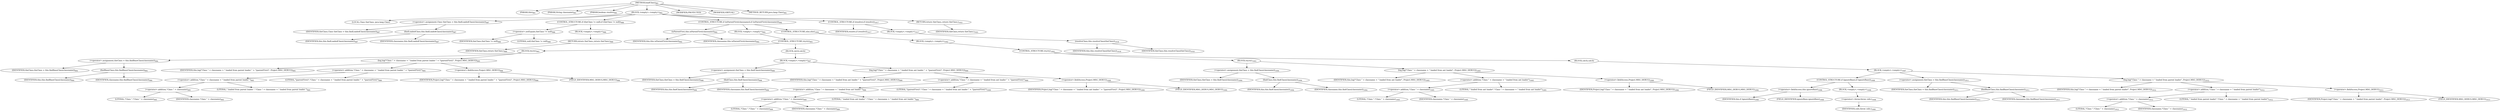 digraph "loadClass" {  
"1688" [label = <(METHOD,loadClass)<SUB>981</SUB>> ]
"104" [label = <(PARAM,this)<SUB>981</SUB>> ]
"1689" [label = <(PARAM,String classname)<SUB>981</SUB>> ]
"1690" [label = <(PARAM,boolean resolve)<SUB>981</SUB>> ]
"1691" [label = <(BLOCK,&lt;empty&gt;,&lt;empty&gt;)<SUB>982</SUB>> ]
"1692" [label = <(LOCAL,Class theClass: java.lang.Class)> ]
"1693" [label = <(&lt;operator&gt;.assignment,Class theClass = this.findLoadedClass(classname))<SUB>987</SUB>> ]
"1694" [label = <(IDENTIFIER,theClass,Class theClass = this.findLoadedClass(classname))<SUB>987</SUB>> ]
"1695" [label = <(findLoadedClass,this.findLoadedClass(classname))<SUB>987</SUB>> ]
"103" [label = <(IDENTIFIER,this,this.findLoadedClass(classname))<SUB>987</SUB>> ]
"1696" [label = <(IDENTIFIER,classname,this.findLoadedClass(classname))<SUB>987</SUB>> ]
"1697" [label = <(CONTROL_STRUCTURE,if (theClass != null),if (theClass != null))<SUB>988</SUB>> ]
"1698" [label = <(&lt;operator&gt;.notEquals,theClass != null)<SUB>988</SUB>> ]
"1699" [label = <(IDENTIFIER,theClass,theClass != null)<SUB>988</SUB>> ]
"1700" [label = <(LITERAL,null,theClass != null)<SUB>988</SUB>> ]
"1701" [label = <(BLOCK,&lt;empty&gt;,&lt;empty&gt;)<SUB>988</SUB>> ]
"1702" [label = <(RETURN,return theClass;,return theClass;)<SUB>989</SUB>> ]
"1703" [label = <(IDENTIFIER,theClass,return theClass;)<SUB>989</SUB>> ]
"1704" [label = <(CONTROL_STRUCTURE,if (isParentFirst(classname)),if (isParentFirst(classname)))<SUB>992</SUB>> ]
"1705" [label = <(isParentFirst,this.isParentFirst(classname))<SUB>992</SUB>> ]
"105" [label = <(IDENTIFIER,this,this.isParentFirst(classname))<SUB>992</SUB>> ]
"1706" [label = <(IDENTIFIER,classname,this.isParentFirst(classname))<SUB>992</SUB>> ]
"1707" [label = <(BLOCK,&lt;empty&gt;,&lt;empty&gt;)<SUB>992</SUB>> ]
"1708" [label = <(CONTROL_STRUCTURE,try,try)<SUB>993</SUB>> ]
"1709" [label = <(BLOCK,try,try)<SUB>993</SUB>> ]
"1710" [label = <(&lt;operator&gt;.assignment,theClass = this.findBaseClass(classname))<SUB>994</SUB>> ]
"1711" [label = <(IDENTIFIER,theClass,theClass = this.findBaseClass(classname))<SUB>994</SUB>> ]
"1712" [label = <(findBaseClass,this.findBaseClass(classname))<SUB>994</SUB>> ]
"106" [label = <(IDENTIFIER,this,this.findBaseClass(classname))<SUB>994</SUB>> ]
"1713" [label = <(IDENTIFIER,classname,this.findBaseClass(classname))<SUB>994</SUB>> ]
"1714" [label = <(log,log(&quot;Class &quot; + classname + &quot; loaded from parent loader &quot; + &quot;(parentFirst)&quot;, Project.MSG_DEBUG))<SUB>995</SUB>> ]
"107" [label = <(IDENTIFIER,this,log(&quot;Class &quot; + classname + &quot; loaded from parent loader &quot; + &quot;(parentFirst)&quot;, Project.MSG_DEBUG))<SUB>995</SUB>> ]
"1715" [label = <(&lt;operator&gt;.addition,&quot;Class &quot; + classname + &quot; loaded from parent loader &quot; + &quot;(parentFirst)&quot;)<SUB>995</SUB>> ]
"1716" [label = <(&lt;operator&gt;.addition,&quot;Class &quot; + classname + &quot; loaded from parent loader &quot;)<SUB>995</SUB>> ]
"1717" [label = <(&lt;operator&gt;.addition,&quot;Class &quot; + classname)<SUB>995</SUB>> ]
"1718" [label = <(LITERAL,&quot;Class &quot;,&quot;Class &quot; + classname)<SUB>995</SUB>> ]
"1719" [label = <(IDENTIFIER,classname,&quot;Class &quot; + classname)<SUB>995</SUB>> ]
"1720" [label = <(LITERAL,&quot; loaded from parent loader &quot;,&quot;Class &quot; + classname + &quot; loaded from parent loader &quot;)<SUB>995</SUB>> ]
"1721" [label = <(LITERAL,&quot;(parentFirst)&quot;,&quot;Class &quot; + classname + &quot; loaded from parent loader &quot; + &quot;(parentFirst)&quot;)<SUB>996</SUB>> ]
"1722" [label = <(&lt;operator&gt;.fieldAccess,Project.MSG_DEBUG)<SUB>996</SUB>> ]
"1723" [label = <(IDENTIFIER,Project,log(&quot;Class &quot; + classname + &quot; loaded from parent loader &quot; + &quot;(parentFirst)&quot;, Project.MSG_DEBUG))<SUB>996</SUB>> ]
"1724" [label = <(FIELD_IDENTIFIER,MSG_DEBUG,MSG_DEBUG)<SUB>996</SUB>> ]
"1725" [label = <(BLOCK,catch,catch)> ]
"1726" [label = <(BLOCK,&lt;empty&gt;,&lt;empty&gt;)<SUB>997</SUB>> ]
"1727" [label = <(&lt;operator&gt;.assignment,theClass = this.findClass(classname))<SUB>998</SUB>> ]
"1728" [label = <(IDENTIFIER,theClass,theClass = this.findClass(classname))<SUB>998</SUB>> ]
"1729" [label = <(findClass,this.findClass(classname))<SUB>998</SUB>> ]
"108" [label = <(IDENTIFIER,this,this.findClass(classname))<SUB>998</SUB>> ]
"1730" [label = <(IDENTIFIER,classname,this.findClass(classname))<SUB>998</SUB>> ]
"1731" [label = <(log,log(&quot;Class &quot; + classname + &quot; loaded from ant loader &quot; + &quot;(parentFirst)&quot;, Project.MSG_DEBUG))<SUB>999</SUB>> ]
"109" [label = <(IDENTIFIER,this,log(&quot;Class &quot; + classname + &quot; loaded from ant loader &quot; + &quot;(parentFirst)&quot;, Project.MSG_DEBUG))<SUB>999</SUB>> ]
"1732" [label = <(&lt;operator&gt;.addition,&quot;Class &quot; + classname + &quot; loaded from ant loader &quot; + &quot;(parentFirst)&quot;)<SUB>999</SUB>> ]
"1733" [label = <(&lt;operator&gt;.addition,&quot;Class &quot; + classname + &quot; loaded from ant loader &quot;)<SUB>999</SUB>> ]
"1734" [label = <(&lt;operator&gt;.addition,&quot;Class &quot; + classname)<SUB>999</SUB>> ]
"1735" [label = <(LITERAL,&quot;Class &quot;,&quot;Class &quot; + classname)<SUB>999</SUB>> ]
"1736" [label = <(IDENTIFIER,classname,&quot;Class &quot; + classname)<SUB>999</SUB>> ]
"1737" [label = <(LITERAL,&quot; loaded from ant loader &quot;,&quot;Class &quot; + classname + &quot; loaded from ant loader &quot;)<SUB>999</SUB>> ]
"1738" [label = <(LITERAL,&quot;(parentFirst)&quot;,&quot;Class &quot; + classname + &quot; loaded from ant loader &quot; + &quot;(parentFirst)&quot;)<SUB>1000</SUB>> ]
"1739" [label = <(&lt;operator&gt;.fieldAccess,Project.MSG_DEBUG)<SUB>1000</SUB>> ]
"1740" [label = <(IDENTIFIER,Project,log(&quot;Class &quot; + classname + &quot; loaded from ant loader &quot; + &quot;(parentFirst)&quot;, Project.MSG_DEBUG))<SUB>1000</SUB>> ]
"1741" [label = <(FIELD_IDENTIFIER,MSG_DEBUG,MSG_DEBUG)<SUB>1000</SUB>> ]
"1742" [label = <(CONTROL_STRUCTURE,else,else)<SUB>1002</SUB>> ]
"1743" [label = <(BLOCK,&lt;empty&gt;,&lt;empty&gt;)<SUB>1002</SUB>> ]
"1744" [label = <(CONTROL_STRUCTURE,try,try)<SUB>1003</SUB>> ]
"1745" [label = <(BLOCK,try,try)<SUB>1003</SUB>> ]
"1746" [label = <(&lt;operator&gt;.assignment,theClass = this.findClass(classname))<SUB>1004</SUB>> ]
"1747" [label = <(IDENTIFIER,theClass,theClass = this.findClass(classname))<SUB>1004</SUB>> ]
"1748" [label = <(findClass,this.findClass(classname))<SUB>1004</SUB>> ]
"110" [label = <(IDENTIFIER,this,this.findClass(classname))<SUB>1004</SUB>> ]
"1749" [label = <(IDENTIFIER,classname,this.findClass(classname))<SUB>1004</SUB>> ]
"1750" [label = <(log,log(&quot;Class &quot; + classname + &quot; loaded from ant loader&quot;, Project.MSG_DEBUG))<SUB>1005</SUB>> ]
"111" [label = <(IDENTIFIER,this,log(&quot;Class &quot; + classname + &quot; loaded from ant loader&quot;, Project.MSG_DEBUG))<SUB>1005</SUB>> ]
"1751" [label = <(&lt;operator&gt;.addition,&quot;Class &quot; + classname + &quot; loaded from ant loader&quot;)<SUB>1005</SUB>> ]
"1752" [label = <(&lt;operator&gt;.addition,&quot;Class &quot; + classname)<SUB>1005</SUB>> ]
"1753" [label = <(LITERAL,&quot;Class &quot;,&quot;Class &quot; + classname)<SUB>1005</SUB>> ]
"1754" [label = <(IDENTIFIER,classname,&quot;Class &quot; + classname)<SUB>1005</SUB>> ]
"1755" [label = <(LITERAL,&quot; loaded from ant loader&quot;,&quot;Class &quot; + classname + &quot; loaded from ant loader&quot;)<SUB>1005</SUB>> ]
"1756" [label = <(&lt;operator&gt;.fieldAccess,Project.MSG_DEBUG)<SUB>1006</SUB>> ]
"1757" [label = <(IDENTIFIER,Project,log(&quot;Class &quot; + classname + &quot; loaded from ant loader&quot;, Project.MSG_DEBUG))<SUB>1006</SUB>> ]
"1758" [label = <(FIELD_IDENTIFIER,MSG_DEBUG,MSG_DEBUG)<SUB>1006</SUB>> ]
"1759" [label = <(BLOCK,catch,catch)> ]
"1760" [label = <(BLOCK,&lt;empty&gt;,&lt;empty&gt;)<SUB>1007</SUB>> ]
"1761" [label = <(CONTROL_STRUCTURE,if (ignoreBase),if (ignoreBase))<SUB>1008</SUB>> ]
"1762" [label = <(&lt;operator&gt;.fieldAccess,this.ignoreBase)<SUB>1008</SUB>> ]
"1763" [label = <(IDENTIFIER,this,if (ignoreBase))<SUB>1008</SUB>> ]
"1764" [label = <(FIELD_IDENTIFIER,ignoreBase,ignoreBase)<SUB>1008</SUB>> ]
"1765" [label = <(BLOCK,&lt;empty&gt;,&lt;empty&gt;)<SUB>1008</SUB>> ]
"1766" [label = <(&lt;operator&gt;.throw,throw cnfe;)<SUB>1009</SUB>> ]
"1767" [label = <(IDENTIFIER,cnfe,throw cnfe;)<SUB>1009</SUB>> ]
"1768" [label = <(&lt;operator&gt;.assignment,theClass = this.findBaseClass(classname))<SUB>1011</SUB>> ]
"1769" [label = <(IDENTIFIER,theClass,theClass = this.findBaseClass(classname))<SUB>1011</SUB>> ]
"1770" [label = <(findBaseClass,this.findBaseClass(classname))<SUB>1011</SUB>> ]
"112" [label = <(IDENTIFIER,this,this.findBaseClass(classname))<SUB>1011</SUB>> ]
"1771" [label = <(IDENTIFIER,classname,this.findBaseClass(classname))<SUB>1011</SUB>> ]
"1772" [label = <(log,log(&quot;Class &quot; + classname + &quot; loaded from parent loader&quot;, Project.MSG_DEBUG))<SUB>1012</SUB>> ]
"113" [label = <(IDENTIFIER,this,log(&quot;Class &quot; + classname + &quot; loaded from parent loader&quot;, Project.MSG_DEBUG))<SUB>1012</SUB>> ]
"1773" [label = <(&lt;operator&gt;.addition,&quot;Class &quot; + classname + &quot; loaded from parent loader&quot;)<SUB>1012</SUB>> ]
"1774" [label = <(&lt;operator&gt;.addition,&quot;Class &quot; + classname)<SUB>1012</SUB>> ]
"1775" [label = <(LITERAL,&quot;Class &quot;,&quot;Class &quot; + classname)<SUB>1012</SUB>> ]
"1776" [label = <(IDENTIFIER,classname,&quot;Class &quot; + classname)<SUB>1012</SUB>> ]
"1777" [label = <(LITERAL,&quot; loaded from parent loader&quot;,&quot;Class &quot; + classname + &quot; loaded from parent loader&quot;)<SUB>1012</SUB>> ]
"1778" [label = <(&lt;operator&gt;.fieldAccess,Project.MSG_DEBUG)<SUB>1013</SUB>> ]
"1779" [label = <(IDENTIFIER,Project,log(&quot;Class &quot; + classname + &quot; loaded from parent loader&quot;, Project.MSG_DEBUG))<SUB>1013</SUB>> ]
"1780" [label = <(FIELD_IDENTIFIER,MSG_DEBUG,MSG_DEBUG)<SUB>1013</SUB>> ]
"1781" [label = <(CONTROL_STRUCTURE,if (resolve),if (resolve))<SUB>1017</SUB>> ]
"1782" [label = <(IDENTIFIER,resolve,if (resolve))<SUB>1017</SUB>> ]
"1783" [label = <(BLOCK,&lt;empty&gt;,&lt;empty&gt;)<SUB>1017</SUB>> ]
"1784" [label = <(resolveClass,this.resolveClass(theClass))<SUB>1018</SUB>> ]
"114" [label = <(IDENTIFIER,this,this.resolveClass(theClass))<SUB>1018</SUB>> ]
"1785" [label = <(IDENTIFIER,theClass,this.resolveClass(theClass))<SUB>1018</SUB>> ]
"1786" [label = <(RETURN,return theClass;,return theClass;)<SUB>1021</SUB>> ]
"1787" [label = <(IDENTIFIER,theClass,return theClass;)<SUB>1021</SUB>> ]
"1788" [label = <(MODIFIER,PROTECTED)> ]
"1789" [label = <(MODIFIER,VIRTUAL)> ]
"1790" [label = <(METHOD_RETURN,java.lang.Class)<SUB>981</SUB>> ]
  "1688" -> "104" 
  "1688" -> "1689" 
  "1688" -> "1690" 
  "1688" -> "1691" 
  "1688" -> "1788" 
  "1688" -> "1789" 
  "1688" -> "1790" 
  "1691" -> "1692" 
  "1691" -> "1693" 
  "1691" -> "1697" 
  "1691" -> "1704" 
  "1691" -> "1781" 
  "1691" -> "1786" 
  "1693" -> "1694" 
  "1693" -> "1695" 
  "1695" -> "103" 
  "1695" -> "1696" 
  "1697" -> "1698" 
  "1697" -> "1701" 
  "1698" -> "1699" 
  "1698" -> "1700" 
  "1701" -> "1702" 
  "1702" -> "1703" 
  "1704" -> "1705" 
  "1704" -> "1707" 
  "1704" -> "1742" 
  "1705" -> "105" 
  "1705" -> "1706" 
  "1707" -> "1708" 
  "1708" -> "1709" 
  "1708" -> "1725" 
  "1709" -> "1710" 
  "1709" -> "1714" 
  "1710" -> "1711" 
  "1710" -> "1712" 
  "1712" -> "106" 
  "1712" -> "1713" 
  "1714" -> "107" 
  "1714" -> "1715" 
  "1714" -> "1722" 
  "1715" -> "1716" 
  "1715" -> "1721" 
  "1716" -> "1717" 
  "1716" -> "1720" 
  "1717" -> "1718" 
  "1717" -> "1719" 
  "1722" -> "1723" 
  "1722" -> "1724" 
  "1725" -> "1726" 
  "1726" -> "1727" 
  "1726" -> "1731" 
  "1727" -> "1728" 
  "1727" -> "1729" 
  "1729" -> "108" 
  "1729" -> "1730" 
  "1731" -> "109" 
  "1731" -> "1732" 
  "1731" -> "1739" 
  "1732" -> "1733" 
  "1732" -> "1738" 
  "1733" -> "1734" 
  "1733" -> "1737" 
  "1734" -> "1735" 
  "1734" -> "1736" 
  "1739" -> "1740" 
  "1739" -> "1741" 
  "1742" -> "1743" 
  "1743" -> "1744" 
  "1744" -> "1745" 
  "1744" -> "1759" 
  "1745" -> "1746" 
  "1745" -> "1750" 
  "1746" -> "1747" 
  "1746" -> "1748" 
  "1748" -> "110" 
  "1748" -> "1749" 
  "1750" -> "111" 
  "1750" -> "1751" 
  "1750" -> "1756" 
  "1751" -> "1752" 
  "1751" -> "1755" 
  "1752" -> "1753" 
  "1752" -> "1754" 
  "1756" -> "1757" 
  "1756" -> "1758" 
  "1759" -> "1760" 
  "1760" -> "1761" 
  "1760" -> "1768" 
  "1760" -> "1772" 
  "1761" -> "1762" 
  "1761" -> "1765" 
  "1762" -> "1763" 
  "1762" -> "1764" 
  "1765" -> "1766" 
  "1766" -> "1767" 
  "1768" -> "1769" 
  "1768" -> "1770" 
  "1770" -> "112" 
  "1770" -> "1771" 
  "1772" -> "113" 
  "1772" -> "1773" 
  "1772" -> "1778" 
  "1773" -> "1774" 
  "1773" -> "1777" 
  "1774" -> "1775" 
  "1774" -> "1776" 
  "1778" -> "1779" 
  "1778" -> "1780" 
  "1781" -> "1782" 
  "1781" -> "1783" 
  "1783" -> "1784" 
  "1784" -> "114" 
  "1784" -> "1785" 
  "1786" -> "1787" 
}
